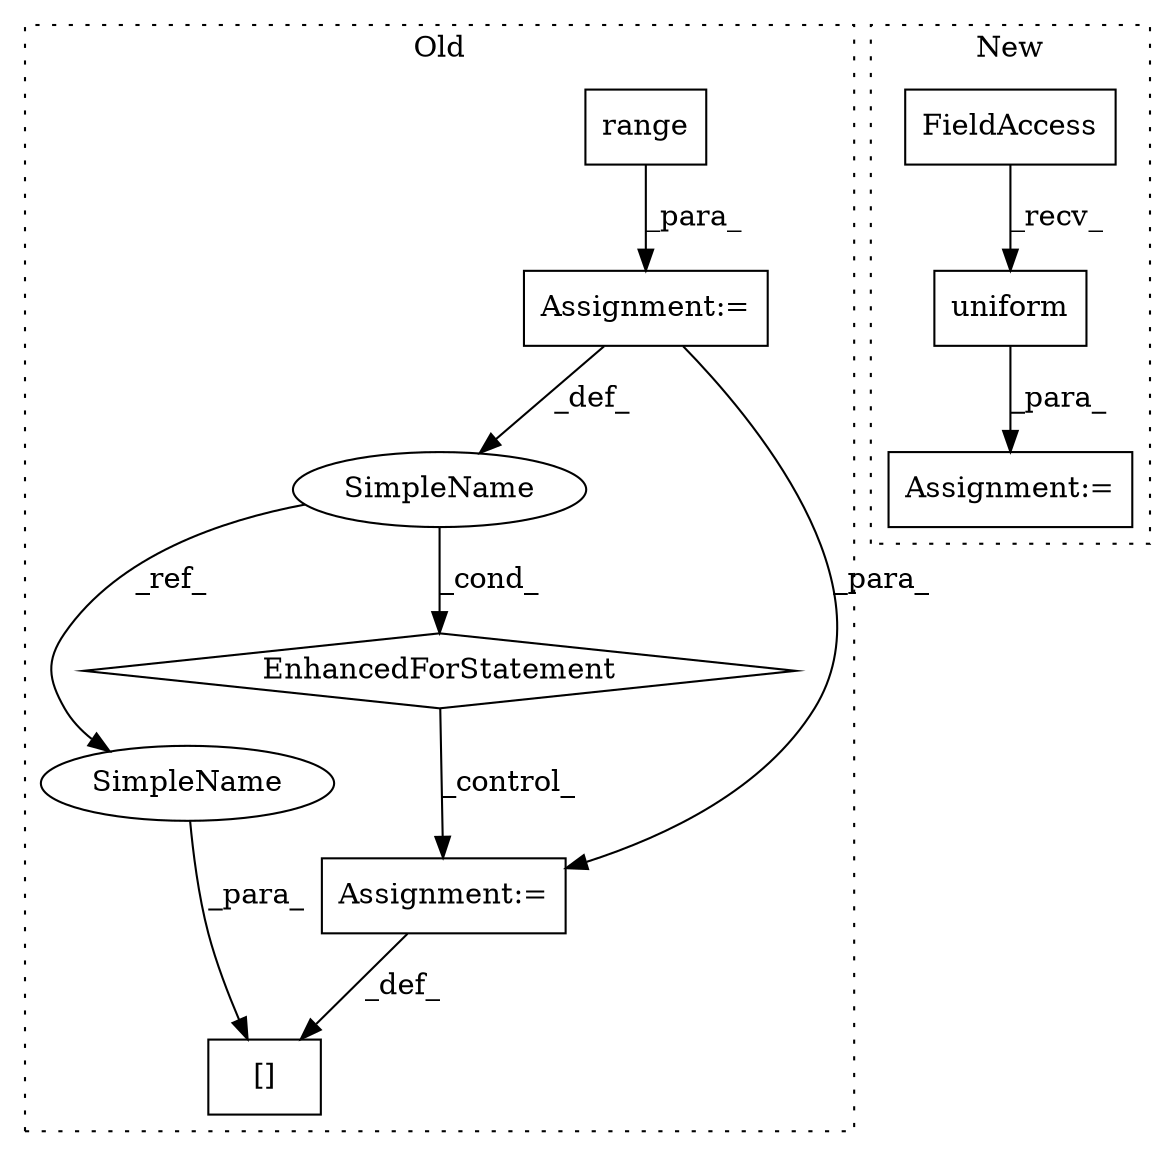 digraph G {
subgraph cluster0 {
1 [label="EnhancedForStatement" a="70" s="5160,5241" l="57,2" shape="diamond"];
4 [label="Assignment:=" a="7" s="5160,5241" l="57,2" shape="box"];
5 [label="range" a="32" s="5225,5240" l="6,1" shape="box"];
6 [label="SimpleName" a="42" s="5221" l="1" shape="ellipse"];
7 [label="Assignment:=" a="7" s="5297" l="1" shape="box"];
8 [label="[]" a="2" s="5438,5446" l="7,1" shape="box"];
10 [label="SimpleName" a="42" s="5445" l="1" shape="ellipse"];
label = "Old";
style="dotted";
}
subgraph cluster1 {
2 [label="uniform" a="32" s="6000,6023" l="8,1" shape="box"];
3 [label="FieldAccess" a="22" s="5987" l="12" shape="box"];
9 [label="Assignment:=" a="7" s="6549" l="1" shape="box"];
label = "New";
style="dotted";
}
1 -> 7 [label="_control_"];
2 -> 9 [label="_para_"];
3 -> 2 [label="_recv_"];
4 -> 7 [label="_para_"];
4 -> 6 [label="_def_"];
5 -> 4 [label="_para_"];
6 -> 10 [label="_ref_"];
6 -> 1 [label="_cond_"];
7 -> 8 [label="_def_"];
10 -> 8 [label="_para_"];
}
